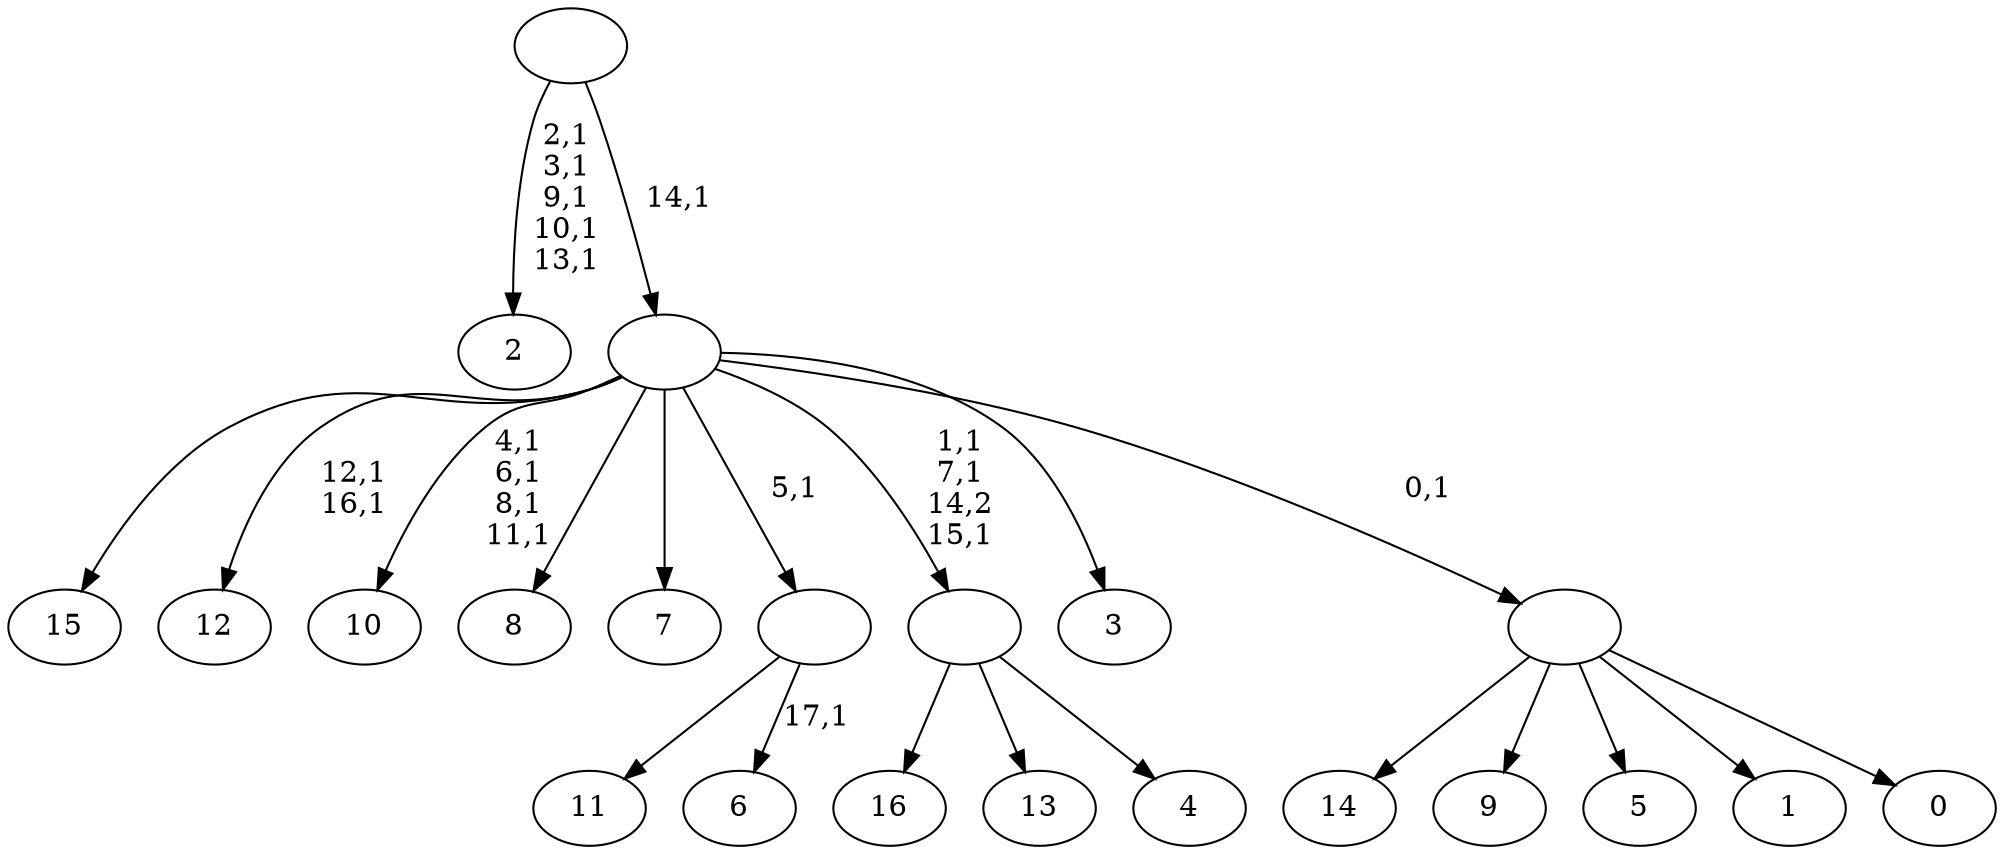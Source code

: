 digraph T {
	35 [label="16"]
	34 [label="15"]
	33 [label="14"]
	32 [label="13"]
	31 [label="12"]
	28 [label="11"]
	27 [label="10"]
	22 [label="9"]
	21 [label="8"]
	20 [label="7"]
	19 [label="6"]
	17 [label=""]
	16 [label="5"]
	15 [label="4"]
	14 [label=""]
	11 [label="3"]
	10 [label="2"]
	4 [label="1"]
	3 [label="0"]
	2 [label=""]
	1 [label=""]
	0 [label=""]
	17 -> 19 [label="17,1"]
	17 -> 28 [label=""]
	14 -> 35 [label=""]
	14 -> 32 [label=""]
	14 -> 15 [label=""]
	2 -> 33 [label=""]
	2 -> 22 [label=""]
	2 -> 16 [label=""]
	2 -> 4 [label=""]
	2 -> 3 [label=""]
	1 -> 14 [label="1,1\n7,1\n14,2\n15,1"]
	1 -> 27 [label="4,1\n6,1\n8,1\n11,1"]
	1 -> 31 [label="12,1\n16,1"]
	1 -> 34 [label=""]
	1 -> 21 [label=""]
	1 -> 20 [label=""]
	1 -> 17 [label="5,1"]
	1 -> 11 [label=""]
	1 -> 2 [label="0,1"]
	0 -> 10 [label="2,1\n3,1\n9,1\n10,1\n13,1"]
	0 -> 1 [label="14,1"]
}
